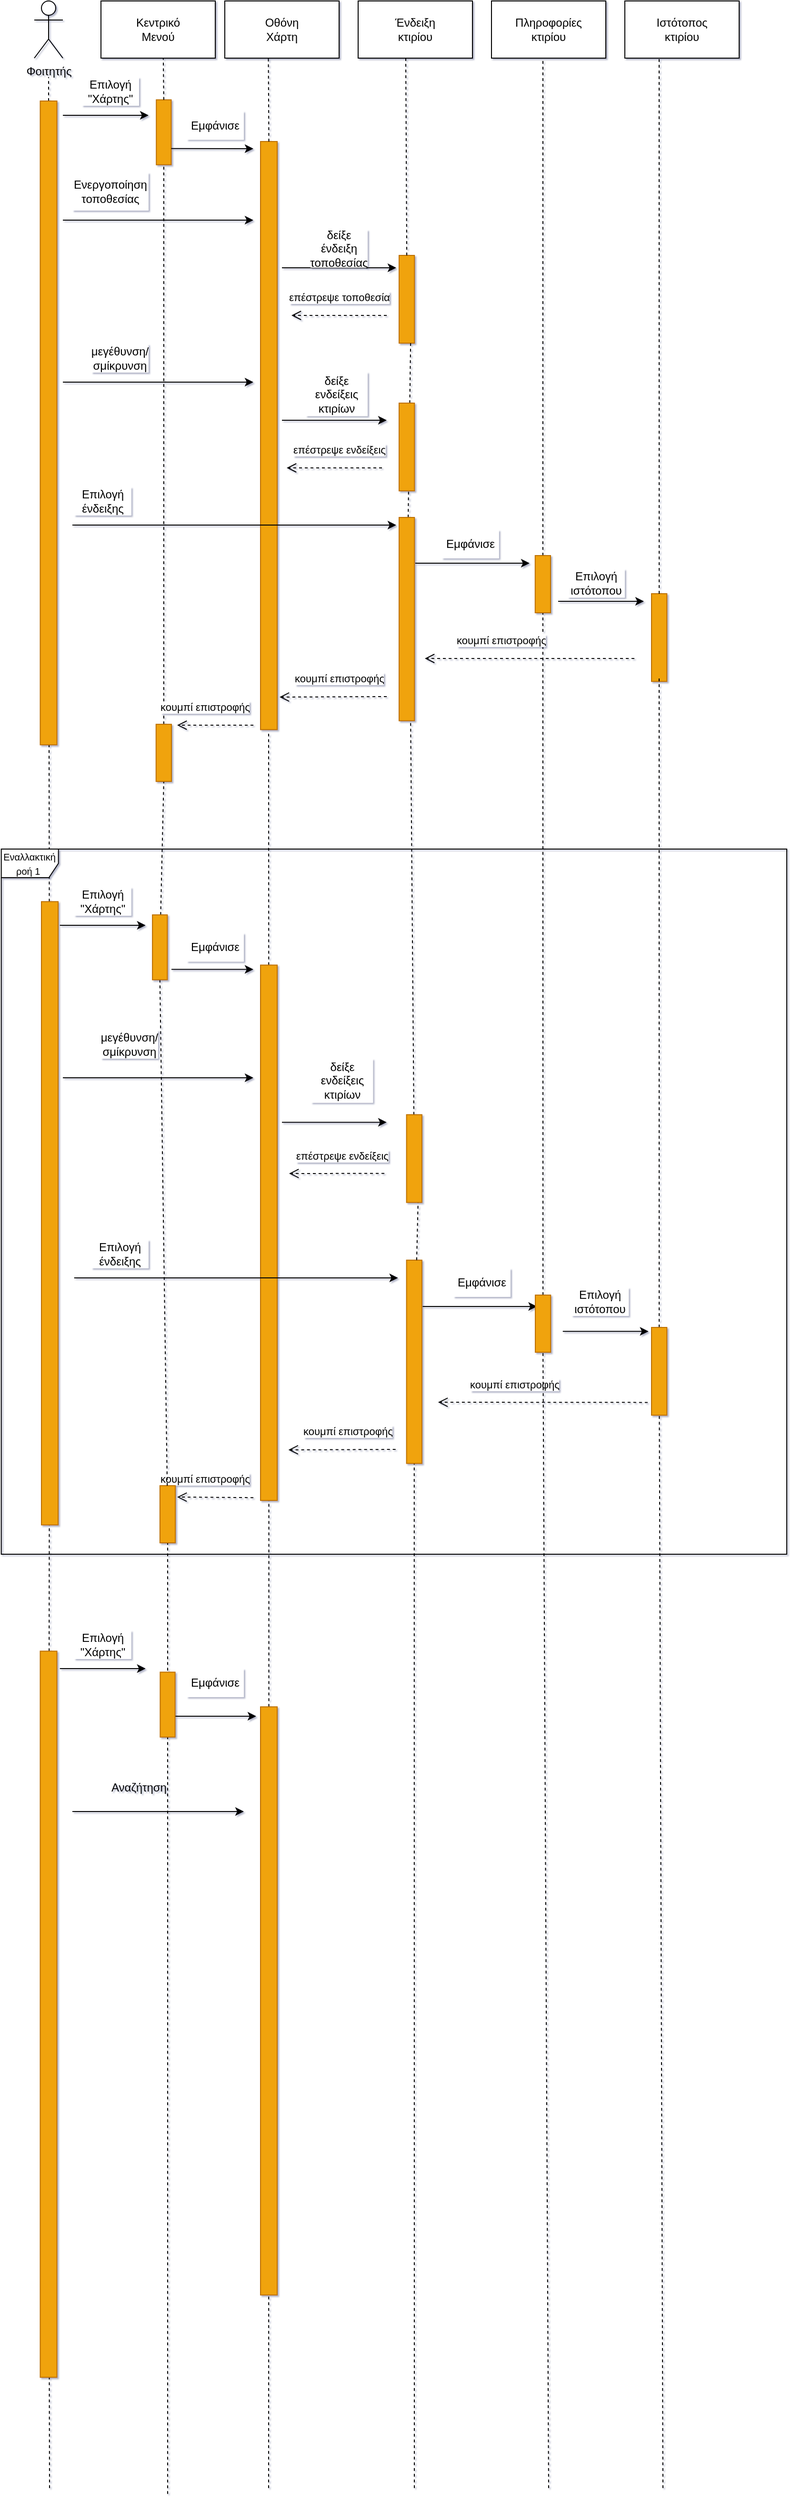 <mxfile version="21.2.9" type="github">
  <diagram name="Σελίδα-1" id="3w3KB39ikiWXsNB1Q7ST">
    <mxGraphModel dx="860" dy="708" grid="1" gridSize="10" guides="1" tooltips="1" connect="1" arrows="1" fold="1" page="1" pageScale="1" pageWidth="2339" pageHeight="3300" math="0" shadow="1">
      <root>
        <mxCell id="0" />
        <mxCell id="1" parent="0" />
        <mxCell id="REK4LTANbWhDEIIJufRj-1" value="Φοιτητής" style="shape=umlActor;verticalLabelPosition=bottom;verticalAlign=top;html=1;outlineConnect=0;" parent="1" vertex="1">
          <mxGeometry x="40" y="30" width="30" height="60" as="geometry" />
        </mxCell>
        <mxCell id="REK4LTANbWhDEIIJufRj-2" value="" style="endArrow=none;dashed=1;html=1;rounded=0;" parent="1" source="REK4LTANbWhDEIIJufRj-5" edge="1">
          <mxGeometry width="50" height="50" relative="1" as="geometry">
            <mxPoint x="60" y="730" as="sourcePoint" />
            <mxPoint x="55" y="110" as="targetPoint" />
          </mxGeometry>
        </mxCell>
        <mxCell id="REK4LTANbWhDEIIJufRj-3" value="" style="rounded=0;whiteSpace=wrap;html=1;fillColor=default;" parent="1" vertex="1">
          <mxGeometry x="110" y="30" width="120" height="60" as="geometry" />
        </mxCell>
        <mxCell id="REK4LTANbWhDEIIJufRj-4" value="Κεντρικό Μενού" style="text;html=1;strokeColor=none;fillColor=none;align=center;verticalAlign=middle;whiteSpace=wrap;rounded=0;" parent="1" vertex="1">
          <mxGeometry x="140" y="45" width="60" height="30" as="geometry" />
        </mxCell>
        <mxCell id="REK4LTANbWhDEIIJufRj-6" value="" style="endArrow=none;dashed=1;html=1;rounded=0;" parent="1" source="REK4LTANbWhDEIIJufRj-100" target="REK4LTANbWhDEIIJufRj-5" edge="1">
          <mxGeometry width="50" height="50" relative="1" as="geometry">
            <mxPoint x="60" y="1653.077" as="sourcePoint" />
            <mxPoint x="55" y="110" as="targetPoint" />
          </mxGeometry>
        </mxCell>
        <mxCell id="REK4LTANbWhDEIIJufRj-5" value="" style="rounded=0;whiteSpace=wrap;html=1;rotation=-90;fillColor=#f0a30a;strokeColor=#BD7000;fontColor=#000000;" parent="1" vertex="1">
          <mxGeometry x="-282.81" y="464.06" width="675.63" height="17.5" as="geometry" />
        </mxCell>
        <mxCell id="REK4LTANbWhDEIIJufRj-7" value="" style="rounded=0;whiteSpace=wrap;html=1;rotation=-90;fillColor=#f0a30a;strokeColor=#BD7000;fontColor=#000000;" parent="1" vertex="1">
          <mxGeometry x="141.87" y="160" width="68.13" height="15.62" as="geometry" />
        </mxCell>
        <mxCell id="REK4LTANbWhDEIIJufRj-8" value="" style="rounded=0;whiteSpace=wrap;html=1;rotation=-90;fillColor=#f0a30a;strokeColor=#BD7000;fontColor=#000000;" parent="1" vertex="1">
          <mxGeometry x="-22.34" y="477.34" width="617.2" height="17.5" as="geometry" />
        </mxCell>
        <mxCell id="REK4LTANbWhDEIIJufRj-9" value="" style="endArrow=none;dashed=1;html=1;rounded=0;exitX=1;exitY=0.5;exitDx=0;exitDy=0;" parent="1" source="REK4LTANbWhDEIIJufRj-7" edge="1">
          <mxGeometry width="50" height="50" relative="1" as="geometry">
            <mxPoint x="175.43" y="130" as="sourcePoint" />
            <mxPoint x="175.43" y="90" as="targetPoint" />
          </mxGeometry>
        </mxCell>
        <mxCell id="REK4LTANbWhDEIIJufRj-11" value="" style="endArrow=none;dashed=1;html=1;rounded=0;entryX=0;entryY=0.5;entryDx=0;entryDy=0;" parent="1" source="REK4LTANbWhDEIIJufRj-71" target="REK4LTANbWhDEIIJufRj-7" edge="1">
          <mxGeometry width="50" height="50" relative="1" as="geometry">
            <mxPoint x="176" y="840" as="sourcePoint" />
            <mxPoint x="180" y="210" as="targetPoint" />
          </mxGeometry>
        </mxCell>
        <mxCell id="REK4LTANbWhDEIIJufRj-12" value="" style="endArrow=classic;html=1;rounded=0;" parent="1" edge="1">
          <mxGeometry width="50" height="50" relative="1" as="geometry">
            <mxPoint x="70" y="150" as="sourcePoint" />
            <mxPoint x="160" y="150" as="targetPoint" />
          </mxGeometry>
        </mxCell>
        <mxCell id="REK4LTANbWhDEIIJufRj-15" value="Επιλογή &quot;Χάρτης&quot;" style="text;html=1;strokeColor=none;fillColor=default;align=center;verticalAlign=middle;whiteSpace=wrap;rounded=0;" parent="1" vertex="1">
          <mxGeometry x="90" y="110" width="60" height="30" as="geometry" />
        </mxCell>
        <mxCell id="REK4LTANbWhDEIIJufRj-17" value="" style="endArrow=classic;html=1;rounded=0;exitX=0.25;exitY=1;exitDx=0;exitDy=0;" parent="1" source="REK4LTANbWhDEIIJufRj-7" edge="1">
          <mxGeometry width="50" height="50" relative="1" as="geometry">
            <mxPoint x="180" y="160" as="sourcePoint" />
            <mxPoint x="270" y="185" as="targetPoint" />
          </mxGeometry>
        </mxCell>
        <mxCell id="REK4LTANbWhDEIIJufRj-18" value="Εμφάνισε" style="text;html=1;strokeColor=none;fillColor=default;align=center;verticalAlign=middle;whiteSpace=wrap;rounded=0;" parent="1" vertex="1">
          <mxGeometry x="200" y="145.62" width="60" height="30" as="geometry" />
        </mxCell>
        <mxCell id="REK4LTANbWhDEIIJufRj-19" value="" style="rounded=0;whiteSpace=wrap;html=1;" parent="1" vertex="1">
          <mxGeometry x="240" y="30" width="120" height="60" as="geometry" />
        </mxCell>
        <mxCell id="REK4LTANbWhDEIIJufRj-21" value="" style="endArrow=none;dashed=1;html=1;rounded=0;exitX=1;exitY=0.5;exitDx=0;exitDy=0;" parent="1" source="REK4LTANbWhDEIIJufRj-8" edge="1">
          <mxGeometry width="50" height="50" relative="1" as="geometry">
            <mxPoint x="285.75" y="130" as="sourcePoint" />
            <mxPoint x="285.75" y="90" as="targetPoint" />
          </mxGeometry>
        </mxCell>
        <mxCell id="REK4LTANbWhDEIIJufRj-22" value="Οθόνη Χάρτη" style="text;html=1;strokeColor=none;fillColor=none;align=center;verticalAlign=middle;whiteSpace=wrap;rounded=0;" parent="1" vertex="1">
          <mxGeometry x="270" y="45" width="60" height="30" as="geometry" />
        </mxCell>
        <mxCell id="REK4LTANbWhDEIIJufRj-23" value="" style="endArrow=none;dashed=1;html=1;rounded=0;" parent="1" source="REK4LTANbWhDEIIJufRj-92" edge="1">
          <mxGeometry width="50" height="50" relative="1" as="geometry">
            <mxPoint x="286" y="1653.077" as="sourcePoint" />
            <mxPoint x="286" y="799" as="targetPoint" />
          </mxGeometry>
        </mxCell>
        <mxCell id="REK4LTANbWhDEIIJufRj-24" value="" style="endArrow=classic;html=1;rounded=0;" parent="1" edge="1">
          <mxGeometry width="50" height="50" relative="1" as="geometry">
            <mxPoint x="70" y="260" as="sourcePoint" />
            <mxPoint x="270" y="260" as="targetPoint" />
          </mxGeometry>
        </mxCell>
        <mxCell id="REK4LTANbWhDEIIJufRj-25" value="&lt;font style=&quot;font-size: 12px;&quot;&gt;Ενεργοποίηση τοποθεσίας&lt;/font&gt;" style="text;html=1;strokeColor=none;fillColor=default;align=center;verticalAlign=middle;whiteSpace=wrap;rounded=0;" parent="1" vertex="1">
          <mxGeometry x="80" y="210" width="80" height="40" as="geometry" />
        </mxCell>
        <mxCell id="REK4LTANbWhDEIIJufRj-26" value="" style="rounded=0;whiteSpace=wrap;html=1;" parent="1" vertex="1">
          <mxGeometry x="380" y="30" width="120" height="60" as="geometry" />
        </mxCell>
        <mxCell id="REK4LTANbWhDEIIJufRj-27" value="Ένδειξη κτιρίου" style="text;html=1;strokeColor=none;fillColor=none;align=center;verticalAlign=middle;whiteSpace=wrap;rounded=0;" parent="1" vertex="1">
          <mxGeometry x="410" y="45" width="60" height="30" as="geometry" />
        </mxCell>
        <mxCell id="REK4LTANbWhDEIIJufRj-31" value="" style="rounded=0;whiteSpace=wrap;html=1;rotation=-90;fillColor=#f0a30a;strokeColor=#BD7000;fontColor=#000000;" parent="1" vertex="1">
          <mxGeometry x="385" y="335" width="92.12" height="16.12" as="geometry" />
        </mxCell>
        <mxCell id="REK4LTANbWhDEIIJufRj-32" value="" style="endArrow=none;dashed=1;html=1;rounded=0;exitX=1;exitY=0.5;exitDx=0;exitDy=0;" parent="1" source="REK4LTANbWhDEIIJufRj-31" edge="1">
          <mxGeometry width="50" height="50" relative="1" as="geometry">
            <mxPoint x="380" y="140" as="sourcePoint" />
            <mxPoint x="430" y="90" as="targetPoint" />
          </mxGeometry>
        </mxCell>
        <mxCell id="REK4LTANbWhDEIIJufRj-33" value="" style="endArrow=none;dashed=1;html=1;rounded=0;entryX=0;entryY=0.75;entryDx=0;entryDy=0;" parent="1" source="REK4LTANbWhDEIIJufRj-48" target="REK4LTANbWhDEIIJufRj-31" edge="1">
          <mxGeometry width="50" height="50" relative="1" as="geometry">
            <mxPoint x="435" y="720" as="sourcePoint" />
            <mxPoint x="540" y="670" as="targetPoint" />
          </mxGeometry>
        </mxCell>
        <mxCell id="REK4LTANbWhDEIIJufRj-35" value="" style="endArrow=classic;html=1;rounded=0;" parent="1" edge="1">
          <mxGeometry width="50" height="50" relative="1" as="geometry">
            <mxPoint x="300" y="310" as="sourcePoint" />
            <mxPoint x="420" y="310" as="targetPoint" />
          </mxGeometry>
        </mxCell>
        <mxCell id="REK4LTANbWhDEIIJufRj-36" value="επέστρεψε τοποθεσία" style="html=1;verticalAlign=bottom;endArrow=open;dashed=1;endSize=8;edgeStyle=elbowEdgeStyle;elbow=vertical;curved=0;rounded=0;" parent="1" edge="1">
          <mxGeometry y="-10" relative="1" as="geometry">
            <mxPoint x="410" y="360" as="sourcePoint" />
            <mxPoint x="310" y="360" as="targetPoint" />
            <mxPoint as="offset" />
          </mxGeometry>
        </mxCell>
        <mxCell id="REK4LTANbWhDEIIJufRj-37" value="δείξε ένδειξη τοποθεσίας" style="text;html=1;strokeColor=none;fillColor=default;align=center;verticalAlign=middle;whiteSpace=wrap;rounded=0;" parent="1" vertex="1">
          <mxGeometry x="330" y="270" width="60" height="40" as="geometry" />
        </mxCell>
        <mxCell id="REK4LTANbWhDEIIJufRj-38" value="" style="endArrow=classic;html=1;rounded=0;" parent="1" edge="1">
          <mxGeometry width="50" height="50" relative="1" as="geometry">
            <mxPoint x="70" y="430" as="sourcePoint" />
            <mxPoint x="270" y="430" as="targetPoint" />
          </mxGeometry>
        </mxCell>
        <mxCell id="REK4LTANbWhDEIIJufRj-39" value="μεγέθυνση/σμίκρυνση" style="text;html=1;strokeColor=none;fillColor=default;align=center;verticalAlign=middle;whiteSpace=wrap;rounded=0;" parent="1" vertex="1">
          <mxGeometry x="100" y="390" width="60" height="30" as="geometry" />
        </mxCell>
        <mxCell id="REK4LTANbWhDEIIJufRj-40" value="" style="endArrow=classic;html=1;rounded=0;" parent="1" edge="1">
          <mxGeometry width="50" height="50" relative="1" as="geometry">
            <mxPoint x="300" y="470" as="sourcePoint" />
            <mxPoint x="410" y="470" as="targetPoint" />
          </mxGeometry>
        </mxCell>
        <mxCell id="REK4LTANbWhDEIIJufRj-41" value="" style="rounded=0;whiteSpace=wrap;html=1;rotation=-90;fillColor=#f0a30a;strokeColor=#BD7000;fontColor=#000000;" parent="1" vertex="1">
          <mxGeometry x="385" y="490" width="92.12" height="16.12" as="geometry" />
        </mxCell>
        <mxCell id="REK4LTANbWhDEIIJufRj-42" value="δείξε ενδείξεις κτιρίων" style="text;html=1;strokeColor=none;fillColor=default;align=center;verticalAlign=middle;whiteSpace=wrap;rounded=0;" parent="1" vertex="1">
          <mxGeometry x="325" y="419.38" width="65" height="46.25" as="geometry" />
        </mxCell>
        <mxCell id="REK4LTANbWhDEIIJufRj-43" value="επέστρεψε ενδείξεις" style="html=1;verticalAlign=bottom;endArrow=open;dashed=1;endSize=8;edgeStyle=elbowEdgeStyle;elbow=vertical;curved=0;rounded=0;" parent="1" edge="1">
          <mxGeometry x="-0.1" y="-10" relative="1" as="geometry">
            <mxPoint x="405" y="520" as="sourcePoint" />
            <mxPoint x="305" y="520" as="targetPoint" />
            <mxPoint as="offset" />
          </mxGeometry>
        </mxCell>
        <mxCell id="REK4LTANbWhDEIIJufRj-44" value="" style="rounded=0;whiteSpace=wrap;html=1;" parent="1" vertex="1">
          <mxGeometry x="520" y="30" width="120" height="60" as="geometry" />
        </mxCell>
        <mxCell id="REK4LTANbWhDEIIJufRj-45" value="Πληροφορίες κτιρίου" style="text;html=1;strokeColor=none;fillColor=none;align=center;verticalAlign=middle;whiteSpace=wrap;rounded=0;" parent="1" vertex="1">
          <mxGeometry x="540" y="45" width="80" height="30" as="geometry" />
        </mxCell>
        <mxCell id="REK4LTANbWhDEIIJufRj-46" value="" style="endArrow=classic;html=1;rounded=0;" parent="1" edge="1">
          <mxGeometry width="50" height="50" relative="1" as="geometry">
            <mxPoint x="80" y="580" as="sourcePoint" />
            <mxPoint x="420" y="580" as="targetPoint" />
          </mxGeometry>
        </mxCell>
        <mxCell id="REK4LTANbWhDEIIJufRj-47" value="Επιλογή ένδειξης" style="text;html=1;strokeColor=none;fillColor=default;align=center;verticalAlign=middle;whiteSpace=wrap;rounded=0;" parent="1" vertex="1">
          <mxGeometry x="81.87" y="540" width="60" height="30" as="geometry" />
        </mxCell>
        <mxCell id="REK4LTANbWhDEIIJufRj-51" value="" style="endArrow=none;dashed=1;html=1;rounded=0;entryX=0;entryY=0.75;entryDx=0;entryDy=0;" parent="1" source="REK4LTANbWhDEIIJufRj-78" target="REK4LTANbWhDEIIJufRj-48" edge="1">
          <mxGeometry width="50" height="50" relative="1" as="geometry">
            <mxPoint x="435" y="1660" as="sourcePoint" />
            <mxPoint x="435" y="389" as="targetPoint" />
          </mxGeometry>
        </mxCell>
        <mxCell id="REK4LTANbWhDEIIJufRj-48" value="" style="rounded=0;whiteSpace=wrap;html=1;rotation=-90;fillColor=#f0a30a;strokeColor=#BD7000;fontColor=#000000;" parent="1" vertex="1">
          <mxGeometry x="324.38" y="670.62" width="213.37" height="16.12" as="geometry" />
        </mxCell>
        <mxCell id="REK4LTANbWhDEIIJufRj-52" value="" style="endArrow=none;dashed=1;html=1;rounded=0;entryX=0.45;entryY=1;entryDx=0;entryDy=0;entryPerimeter=0;" parent="1" source="REK4LTANbWhDEIIJufRj-53" target="REK4LTANbWhDEIIJufRj-44" edge="1">
          <mxGeometry width="50" height="50" relative="1" as="geometry">
            <mxPoint x="580" y="840" as="sourcePoint" />
            <mxPoint x="580" y="360" as="targetPoint" />
          </mxGeometry>
        </mxCell>
        <mxCell id="REK4LTANbWhDEIIJufRj-58" value="" style="endArrow=none;dashed=1;html=1;rounded=0;entryX=0;entryY=0.5;entryDx=0;entryDy=0;" parent="1" source="REK4LTANbWhDEIIJufRj-82" target="REK4LTANbWhDEIIJufRj-53" edge="1">
          <mxGeometry width="50" height="50" relative="1" as="geometry">
            <mxPoint x="574" y="1660" as="sourcePoint" />
            <mxPoint x="640" y="620" as="targetPoint" />
          </mxGeometry>
        </mxCell>
        <mxCell id="REK4LTANbWhDEIIJufRj-53" value="" style="rounded=0;whiteSpace=wrap;html=1;rotation=-90;fillColor=#f0a30a;strokeColor=#BD7000;fontColor=#000000;" parent="1" vertex="1">
          <mxGeometry x="543.94" y="633.94" width="60" height="16.12" as="geometry" />
        </mxCell>
        <mxCell id="REK4LTANbWhDEIIJufRj-59" value="" style="endArrow=classic;html=1;rounded=0;" parent="1" edge="1">
          <mxGeometry width="50" height="50" relative="1" as="geometry">
            <mxPoint x="440" y="620" as="sourcePoint" />
            <mxPoint x="560" y="620" as="targetPoint" />
          </mxGeometry>
        </mxCell>
        <mxCell id="REK4LTANbWhDEIIJufRj-60" value="Εμφάνισε" style="text;html=1;strokeColor=none;fillColor=default;align=center;verticalAlign=middle;whiteSpace=wrap;rounded=0;" parent="1" vertex="1">
          <mxGeometry x="467.88" y="585" width="60" height="30" as="geometry" />
        </mxCell>
        <mxCell id="REK4LTANbWhDEIIJufRj-61" value="" style="rounded=0;whiteSpace=wrap;html=1;" parent="1" vertex="1">
          <mxGeometry x="660" y="30" width="120" height="60" as="geometry" />
        </mxCell>
        <mxCell id="REK4LTANbWhDEIIJufRj-62" value="Ιστότοπος κτιρίου" style="text;html=1;strokeColor=none;fillColor=none;align=center;verticalAlign=middle;whiteSpace=wrap;rounded=0;" parent="1" vertex="1">
          <mxGeometry x="690" y="45" width="60" height="30" as="geometry" />
        </mxCell>
        <mxCell id="REK4LTANbWhDEIIJufRj-63" value="" style="rounded=0;whiteSpace=wrap;html=1;rotation=-90;fillColor=#f0a30a;strokeColor=#BD7000;fontColor=#000000;" parent="1" vertex="1">
          <mxGeometry x="650" y="690.0" width="92.12" height="16.12" as="geometry" />
        </mxCell>
        <mxCell id="REK4LTANbWhDEIIJufRj-64" value="" style="endArrow=classic;html=1;rounded=0;" parent="1" edge="1">
          <mxGeometry width="50" height="50" relative="1" as="geometry">
            <mxPoint x="590" y="660" as="sourcePoint" />
            <mxPoint x="680" y="660" as="targetPoint" />
          </mxGeometry>
        </mxCell>
        <mxCell id="REK4LTANbWhDEIIJufRj-65" value="Επιλογή ιστότοπου" style="text;html=1;strokeColor=none;fillColor=default;align=center;verticalAlign=middle;whiteSpace=wrap;rounded=0;" parent="1" vertex="1">
          <mxGeometry x="600" y="626.12" width="60" height="30" as="geometry" />
        </mxCell>
        <mxCell id="REK4LTANbWhDEIIJufRj-66" value="" style="endArrow=none;dashed=1;html=1;rounded=0;exitX=1;exitY=0.5;exitDx=0;exitDy=0;" parent="1" source="REK4LTANbWhDEIIJufRj-63" edge="1">
          <mxGeometry width="50" height="50" relative="1" as="geometry">
            <mxPoint x="695" y="650" as="sourcePoint" />
            <mxPoint x="696" y="90" as="targetPoint" />
          </mxGeometry>
        </mxCell>
        <mxCell id="REK4LTANbWhDEIIJufRj-67" value="" style="endArrow=none;dashed=1;html=1;rounded=0;" parent="1" source="REK4LTANbWhDEIIJufRj-85" edge="1">
          <mxGeometry width="50" height="50" relative="1" as="geometry">
            <mxPoint x="696" y="1650" as="sourcePoint" />
            <mxPoint x="696" y="740" as="targetPoint" />
          </mxGeometry>
        </mxCell>
        <mxCell id="REK4LTANbWhDEIIJufRj-68" value="κουμπί επιστροφής" style="html=1;verticalAlign=bottom;endArrow=open;dashed=1;endSize=8;edgeStyle=elbowEdgeStyle;elbow=vertical;curved=0;rounded=0;" parent="1" edge="1">
          <mxGeometry x="0.272" y="-10" relative="1" as="geometry">
            <mxPoint x="670" y="720" as="sourcePoint" />
            <mxPoint x="450" y="720" as="targetPoint" />
            <mxPoint as="offset" />
          </mxGeometry>
        </mxCell>
        <mxCell id="REK4LTANbWhDEIIJufRj-69" value="κουμπί επιστροφής" style="html=1;verticalAlign=bottom;endArrow=open;dashed=1;endSize=8;edgeStyle=elbowEdgeStyle;elbow=vertical;curved=0;rounded=0;" parent="1" edge="1">
          <mxGeometry x="-0.104" y="-11" relative="1" as="geometry">
            <mxPoint x="410" y="760" as="sourcePoint" />
            <mxPoint x="297.5" y="760.66" as="targetPoint" />
            <mxPoint as="offset" />
          </mxGeometry>
        </mxCell>
        <mxCell id="REK4LTANbWhDEIIJufRj-70" value="κουμπί επιστροφής" style="html=1;verticalAlign=bottom;endArrow=open;dashed=1;endSize=8;edgeStyle=elbowEdgeStyle;elbow=vertical;curved=0;rounded=0;" parent="1" edge="1">
          <mxGeometry x="0.272" y="-10" relative="1" as="geometry">
            <mxPoint x="270" y="790" as="sourcePoint" />
            <mxPoint x="190" y="790.33" as="targetPoint" />
            <mxPoint as="offset" />
          </mxGeometry>
        </mxCell>
        <mxCell id="REK4LTANbWhDEIIJufRj-72" value="" style="endArrow=none;dashed=1;html=1;rounded=0;entryX=0;entryY=0.5;entryDx=0;entryDy=0;" parent="1" source="REK4LTANbWhDEIIJufRj-105" target="REK4LTANbWhDEIIJufRj-71" edge="1">
          <mxGeometry width="50" height="50" relative="1" as="geometry">
            <mxPoint x="180" y="1660" as="sourcePoint" />
            <mxPoint x="176" y="202" as="targetPoint" />
          </mxGeometry>
        </mxCell>
        <mxCell id="REK4LTANbWhDEIIJufRj-71" value="" style="rounded=0;whiteSpace=wrap;html=1;rotation=-90;fillColor=#f0a30a;strokeColor=#BD7000;fontColor=#000000;" parent="1" vertex="1">
          <mxGeometry x="145.93" y="811" width="60" height="16.12" as="geometry" />
        </mxCell>
        <mxCell id="REK4LTANbWhDEIIJufRj-77" value="" style="endArrow=classic;html=1;rounded=0;" parent="1" edge="1">
          <mxGeometry width="50" height="50" relative="1" as="geometry">
            <mxPoint x="300" y="1206.74" as="sourcePoint" />
            <mxPoint x="410" y="1206.74" as="targetPoint" />
          </mxGeometry>
        </mxCell>
        <mxCell id="REK4LTANbWhDEIIJufRj-79" value="δείξε ενδείξεις κτιρίων" style="text;html=1;strokeColor=none;fillColor=default;align=center;verticalAlign=middle;whiteSpace=wrap;rounded=0;" parent="1" vertex="1">
          <mxGeometry x="330.57" y="1140" width="65" height="46.25" as="geometry" />
        </mxCell>
        <mxCell id="REK4LTANbWhDEIIJufRj-80" value="επέστρεψε ενδείξεις" style="html=1;verticalAlign=bottom;endArrow=open;dashed=1;endSize=8;edgeStyle=elbowEdgeStyle;elbow=vertical;curved=0;rounded=0;" parent="1" edge="1">
          <mxGeometry x="-0.1" y="-10" relative="1" as="geometry">
            <mxPoint x="407.5" y="1260.36" as="sourcePoint" />
            <mxPoint x="307.5" y="1260.36" as="targetPoint" />
            <mxPoint as="offset" />
          </mxGeometry>
        </mxCell>
        <mxCell id="REK4LTANbWhDEIIJufRj-83" value="" style="endArrow=classic;html=1;rounded=0;" parent="1" edge="1">
          <mxGeometry width="50" height="50" relative="1" as="geometry">
            <mxPoint x="447.75" y="1400" as="sourcePoint" />
            <mxPoint x="567.75" y="1400" as="targetPoint" />
          </mxGeometry>
        </mxCell>
        <mxCell id="REK4LTANbWhDEIIJufRj-84" value="Εμφάνισε" style="text;html=1;strokeColor=none;fillColor=default;align=center;verticalAlign=middle;whiteSpace=wrap;rounded=0;" parent="1" vertex="1">
          <mxGeometry x="480" y="1360" width="60" height="30" as="geometry" />
        </mxCell>
        <mxCell id="REK4LTANbWhDEIIJufRj-86" value="" style="endArrow=classic;html=1;rounded=0;" parent="1" edge="1">
          <mxGeometry width="50" height="50" relative="1" as="geometry">
            <mxPoint x="594.86" y="1426.12" as="sourcePoint" />
            <mxPoint x="684.86" y="1426.12" as="targetPoint" />
          </mxGeometry>
        </mxCell>
        <mxCell id="REK4LTANbWhDEIIJufRj-87" value="Επιλογή ιστότοπου" style="text;html=1;strokeColor=none;fillColor=default;align=center;verticalAlign=middle;whiteSpace=wrap;rounded=0;" parent="1" vertex="1">
          <mxGeometry x="604.07" y="1380" width="60" height="30" as="geometry" />
        </mxCell>
        <mxCell id="REK4LTANbWhDEIIJufRj-88" value="κουμπί επιστροφής" style="html=1;verticalAlign=bottom;endArrow=open;dashed=1;endSize=8;edgeStyle=elbowEdgeStyle;elbow=vertical;curved=0;rounded=0;" parent="1" edge="1">
          <mxGeometry x="0.272" y="-10" relative="1" as="geometry">
            <mxPoint x="683.94" y="1500.7" as="sourcePoint" />
            <mxPoint x="463.94" y="1500.7" as="targetPoint" />
            <mxPoint as="offset" />
          </mxGeometry>
        </mxCell>
        <mxCell id="REK4LTANbWhDEIIJufRj-89" value="κουμπί επιστροφής" style="html=1;verticalAlign=bottom;endArrow=open;dashed=1;endSize=8;edgeStyle=elbowEdgeStyle;elbow=vertical;curved=0;rounded=0;" parent="1" edge="1">
          <mxGeometry x="-0.104" y="-11" relative="1" as="geometry">
            <mxPoint x="419.32" y="1550.0" as="sourcePoint" />
            <mxPoint x="306.82" y="1550.66" as="targetPoint" />
            <mxPoint as="offset" />
          </mxGeometry>
        </mxCell>
        <mxCell id="REK4LTANbWhDEIIJufRj-90" value="κουμπί επιστροφής" style="html=1;verticalAlign=bottom;endArrow=open;dashed=1;endSize=8;edgeStyle=elbowEdgeStyle;elbow=vertical;curved=0;rounded=0;" parent="1" edge="1">
          <mxGeometry x="0.272" y="-10" relative="1" as="geometry">
            <mxPoint x="270" y="1600.62" as="sourcePoint" />
            <mxPoint x="190" y="1600.95" as="targetPoint" />
            <Array as="points">
              <mxPoint x="225.93" y="1600" />
            </Array>
            <mxPoint as="offset" />
          </mxGeometry>
        </mxCell>
        <mxCell id="REK4LTANbWhDEIIJufRj-93" value="" style="endArrow=none;dashed=1;html=1;rounded=0;" parent="1" source="REK4LTANbWhDEIIJufRj-137" target="REK4LTANbWhDEIIJufRj-92" edge="1">
          <mxGeometry width="50" height="50" relative="1" as="geometry">
            <mxPoint x="286" y="2640" as="sourcePoint" />
            <mxPoint x="286" y="799" as="targetPoint" />
          </mxGeometry>
        </mxCell>
        <mxCell id="REK4LTANbWhDEIIJufRj-92" value="" style="rounded=0;whiteSpace=wrap;html=1;rotation=-90;fillColor=#f0a30a;strokeColor=#BD7000;fontColor=#000000;" parent="1" vertex="1">
          <mxGeometry x="5.34" y="1313.92" width="561.85" height="17.5" as="geometry" />
        </mxCell>
        <mxCell id="REK4LTANbWhDEIIJufRj-94" value="μεγέθυνση/σμίκρυνση" style="text;html=1;strokeColor=none;fillColor=default;align=center;verticalAlign=middle;whiteSpace=wrap;rounded=0;" parent="1" vertex="1">
          <mxGeometry x="110" y="1110" width="60" height="30" as="geometry" />
        </mxCell>
        <mxCell id="REK4LTANbWhDEIIJufRj-95" value="" style="endArrow=classic;html=1;rounded=0;" parent="1" edge="1">
          <mxGeometry width="50" height="50" relative="1" as="geometry">
            <mxPoint x="70" y="1160" as="sourcePoint" />
            <mxPoint x="270" y="1160" as="targetPoint" />
            <Array as="points">
              <mxPoint x="170" y="1160" />
            </Array>
          </mxGeometry>
        </mxCell>
        <mxCell id="REK4LTANbWhDEIIJufRj-97" value="" style="endArrow=none;dashed=1;html=1;rounded=0;entryX=0;entryY=0.5;entryDx=0;entryDy=0;" parent="1" target="REK4LTANbWhDEIIJufRj-91" edge="1">
          <mxGeometry width="50" height="50" relative="1" as="geometry">
            <mxPoint x="180" y="2646.154" as="sourcePoint" />
            <mxPoint x="176" y="849" as="targetPoint" />
          </mxGeometry>
        </mxCell>
        <mxCell id="REK4LTANbWhDEIIJufRj-91" value="" style="rounded=0;whiteSpace=wrap;html=1;rotation=-90;fillColor=#f0a30a;strokeColor=#BD7000;fontColor=#000000;" parent="1" vertex="1">
          <mxGeometry x="150.0" y="1610" width="60" height="16.12" as="geometry" />
        </mxCell>
        <mxCell id="REK4LTANbWhDEIIJufRj-101" value="" style="endArrow=none;dashed=1;html=1;rounded=0;" parent="1" source="REK4LTANbWhDEIIJufRj-128" target="REK4LTANbWhDEIIJufRj-100" edge="1">
          <mxGeometry width="50" height="50" relative="1" as="geometry">
            <mxPoint x="56" y="2640" as="sourcePoint" />
            <mxPoint x="56" y="811" as="targetPoint" />
          </mxGeometry>
        </mxCell>
        <mxCell id="REK4LTANbWhDEIIJufRj-100" value="" style="rounded=0;whiteSpace=wrap;html=1;rotation=-90;fillColor=#f0a30a;strokeColor=#BD7000;fontColor=#000000;" parent="1" vertex="1">
          <mxGeometry x="-270.78" y="1293.45" width="654.07" height="17.5" as="geometry" />
        </mxCell>
        <mxCell id="REK4LTANbWhDEIIJufRj-102" value="Επιλογή &quot;Χάρτης&quot;" style="text;html=1;strokeColor=none;fillColor=default;align=center;verticalAlign=middle;whiteSpace=wrap;rounded=0;" parent="1" vertex="1">
          <mxGeometry x="81.87" y="960" width="60" height="30" as="geometry" />
        </mxCell>
        <mxCell id="REK4LTANbWhDEIIJufRj-103" value="" style="endArrow=classic;html=1;rounded=0;" parent="1" edge="1">
          <mxGeometry width="50" height="50" relative="1" as="geometry">
            <mxPoint x="66.87" y="1000" as="sourcePoint" />
            <mxPoint x="156.87" y="1000" as="targetPoint" />
          </mxGeometry>
        </mxCell>
        <mxCell id="REK4LTANbWhDEIIJufRj-104" value="Εμφάνισε" style="text;html=1;strokeColor=none;fillColor=default;align=center;verticalAlign=middle;whiteSpace=wrap;rounded=0;" parent="1" vertex="1">
          <mxGeometry x="200" y="1008.12" width="60" height="30" as="geometry" />
        </mxCell>
        <mxCell id="REK4LTANbWhDEIIJufRj-108" value="" style="endArrow=none;dashed=1;html=1;rounded=0;entryX=0;entryY=0.5;entryDx=0;entryDy=0;" parent="1" source="REK4LTANbWhDEIIJufRj-91" target="REK4LTANbWhDEIIJufRj-105" edge="1">
          <mxGeometry width="50" height="50" relative="1" as="geometry">
            <mxPoint x="180" y="1528" as="sourcePoint" />
            <mxPoint x="176" y="849" as="targetPoint" />
          </mxGeometry>
        </mxCell>
        <mxCell id="REK4LTANbWhDEIIJufRj-105" value="" style="rounded=0;whiteSpace=wrap;html=1;rotation=-90;fillColor=#f0a30a;strokeColor=#BD7000;fontColor=#000000;" parent="1" vertex="1">
          <mxGeometry x="137.805" y="1015.315" width="68.13" height="15.62" as="geometry" />
        </mxCell>
        <mxCell id="REK4LTANbWhDEIIJufRj-109" value="" style="endArrow=classic;html=1;rounded=0;exitX=0.25;exitY=1;exitDx=0;exitDy=0;" parent="1" edge="1">
          <mxGeometry width="50" height="50" relative="1" as="geometry">
            <mxPoint x="184" y="1046.25" as="sourcePoint" />
            <mxPoint x="270" y="1046.25" as="targetPoint" />
          </mxGeometry>
        </mxCell>
        <mxCell id="REK4LTANbWhDEIIJufRj-111" value="" style="endArrow=none;dashed=1;html=1;rounded=0;entryX=0;entryY=0.5;entryDx=0;entryDy=0;" parent="1" target="REK4LTANbWhDEIIJufRj-81" edge="1">
          <mxGeometry width="50" height="50" relative="1" as="geometry">
            <mxPoint x="439" y="2640" as="sourcePoint" />
            <mxPoint x="435" y="1600" as="targetPoint" />
          </mxGeometry>
        </mxCell>
        <mxCell id="REK4LTANbWhDEIIJufRj-81" value="" style="rounded=0;whiteSpace=wrap;html=1;rotation=-90;fillColor=#f0a30a;strokeColor=#BD7000;fontColor=#000000;" parent="1" vertex="1">
          <mxGeometry x="332.19" y="1450" width="213.37" height="16.12" as="geometry" />
        </mxCell>
        <mxCell id="REK4LTANbWhDEIIJufRj-116" value="" style="endArrow=none;dashed=1;html=1;rounded=0;entryX=0;entryY=0.75;entryDx=0;entryDy=0;" parent="1" source="REK4LTANbWhDEIIJufRj-81" target="REK4LTANbWhDEIIJufRj-78" edge="1">
          <mxGeometry width="50" height="50" relative="1" as="geometry">
            <mxPoint x="437" y="1391" as="sourcePoint" />
            <mxPoint x="435" y="785" as="targetPoint" />
          </mxGeometry>
        </mxCell>
        <mxCell id="REK4LTANbWhDEIIJufRj-78" value="" style="rounded=0;whiteSpace=wrap;html=1;rotation=-90;fillColor=#f0a30a;strokeColor=#BD7000;fontColor=#000000;" parent="1" vertex="1">
          <mxGeometry x="392.82" y="1236.74" width="92.12" height="16.12" as="geometry" />
        </mxCell>
        <mxCell id="REK4LTANbWhDEIIJufRj-118" value="Επιλογή ένδειξης" style="text;html=1;strokeColor=none;fillColor=default;align=center;verticalAlign=middle;whiteSpace=wrap;rounded=0;" parent="1" vertex="1">
          <mxGeometry x="100" y="1330" width="60" height="30" as="geometry" />
        </mxCell>
        <mxCell id="REK4LTANbWhDEIIJufRj-119" value="" style="endArrow=classic;html=1;rounded=0;" parent="1" edge="1">
          <mxGeometry width="50" height="50" relative="1" as="geometry">
            <mxPoint x="81.87" y="1370" as="sourcePoint" />
            <mxPoint x="421.87" y="1370" as="targetPoint" />
          </mxGeometry>
        </mxCell>
        <mxCell id="REK4LTANbWhDEIIJufRj-123" value="" style="endArrow=none;dashed=1;html=1;rounded=0;entryX=0;entryY=0.5;entryDx=0;entryDy=0;" parent="1" target="REK4LTANbWhDEIIJufRj-82" edge="1">
          <mxGeometry width="50" height="50" relative="1" as="geometry">
            <mxPoint x="580" y="2640" as="sourcePoint" />
            <mxPoint x="574" y="672" as="targetPoint" />
          </mxGeometry>
        </mxCell>
        <mxCell id="REK4LTANbWhDEIIJufRj-82" value="" style="rounded=0;whiteSpace=wrap;html=1;rotation=-90;fillColor=#f0a30a;strokeColor=#BD7000;fontColor=#000000;" parent="1" vertex="1">
          <mxGeometry x="544.07" y="1410" width="60" height="16.12" as="geometry" />
        </mxCell>
        <mxCell id="REK4LTANbWhDEIIJufRj-126" value="" style="endArrow=none;dashed=1;html=1;rounded=0;" parent="1" target="REK4LTANbWhDEIIJufRj-85" edge="1">
          <mxGeometry width="50" height="50" relative="1" as="geometry">
            <mxPoint x="700" y="2640" as="sourcePoint" />
            <mxPoint x="696" y="740" as="targetPoint" />
          </mxGeometry>
        </mxCell>
        <mxCell id="REK4LTANbWhDEIIJufRj-85" value="" style="rounded=0;whiteSpace=wrap;html=1;rotation=-90;fillColor=#f0a30a;strokeColor=#BD7000;fontColor=#000000;" parent="1" vertex="1">
          <mxGeometry x="650.0" y="1460" width="92.12" height="16.12" as="geometry" />
        </mxCell>
        <mxCell id="REK4LTANbWhDEIIJufRj-127" value="&lt;font style=&quot;font-size: 10px;&quot;&gt;Εναλλακτική ροή 1&amp;nbsp;&lt;/font&gt;" style="shape=umlFrame;whiteSpace=wrap;html=1;pointerEvents=0;" parent="1" vertex="1">
          <mxGeometry x="5.34" y="920" width="824.66" height="740" as="geometry" />
        </mxCell>
        <mxCell id="REK4LTANbWhDEIIJufRj-129" value="" style="endArrow=none;dashed=1;html=1;rounded=0;" parent="1" target="REK4LTANbWhDEIIJufRj-128" edge="1">
          <mxGeometry width="50" height="50" relative="1" as="geometry">
            <mxPoint x="56" y="2640" as="sourcePoint" />
            <mxPoint x="56" y="1629" as="targetPoint" />
          </mxGeometry>
        </mxCell>
        <mxCell id="REK4LTANbWhDEIIJufRj-128" value="" style="rounded=0;whiteSpace=wrap;html=1;rotation=-90;fillColor=#f0a30a;strokeColor=#BD7000;fontColor=#000000;" parent="1" vertex="1">
          <mxGeometry x="-326.02" y="2133.99" width="762.04" height="17.5" as="geometry" />
        </mxCell>
        <mxCell id="REK4LTANbWhDEIIJufRj-130" value="Επιλογή &quot;Χάρτης&quot;" style="text;html=1;strokeColor=none;fillColor=default;align=center;verticalAlign=middle;whiteSpace=wrap;rounded=0;" parent="1" vertex="1">
          <mxGeometry x="81.87" y="1740" width="60" height="30" as="geometry" />
        </mxCell>
        <mxCell id="REK4LTANbWhDEIIJufRj-131" value="" style="endArrow=classic;html=1;rounded=0;" parent="1" edge="1">
          <mxGeometry width="50" height="50" relative="1" as="geometry">
            <mxPoint x="66.87" y="1780" as="sourcePoint" />
            <mxPoint x="156.87" y="1780" as="targetPoint" />
          </mxGeometry>
        </mxCell>
        <mxCell id="REK4LTANbWhDEIIJufRj-132" value="Εμφάνισε" style="text;html=1;strokeColor=none;fillColor=default;align=center;verticalAlign=middle;whiteSpace=wrap;rounded=0;" parent="1" vertex="1">
          <mxGeometry x="200" y="1780" width="60" height="30" as="geometry" />
        </mxCell>
        <mxCell id="REK4LTANbWhDEIIJufRj-133" value="" style="endArrow=classic;html=1;rounded=0;exitX=0.25;exitY=1;exitDx=0;exitDy=0;" parent="1" edge="1">
          <mxGeometry width="50" height="50" relative="1" as="geometry">
            <mxPoint x="187" y="1830" as="sourcePoint" />
            <mxPoint x="273" y="1830" as="targetPoint" />
          </mxGeometry>
        </mxCell>
        <mxCell id="REK4LTANbWhDEIIJufRj-135" value="" style="rounded=0;whiteSpace=wrap;html=1;rotation=-90;fillColor=#f0a30a;strokeColor=#BD7000;fontColor=#000000;" parent="1" vertex="1">
          <mxGeometry x="145.935" y="1810.005" width="68.13" height="15.62" as="geometry" />
        </mxCell>
        <mxCell id="REK4LTANbWhDEIIJufRj-138" value="" style="endArrow=none;dashed=1;html=1;rounded=0;" parent="1" target="REK4LTANbWhDEIIJufRj-137" edge="1">
          <mxGeometry width="50" height="50" relative="1" as="geometry">
            <mxPoint x="286" y="2640" as="sourcePoint" />
            <mxPoint x="286" y="1604" as="targetPoint" />
          </mxGeometry>
        </mxCell>
        <mxCell id="REK4LTANbWhDEIIJufRj-137" value="" style="rounded=0;whiteSpace=wrap;html=1;rotation=-90;fillColor=#f0a30a;strokeColor=#BD7000;fontColor=#000000;" parent="1" vertex="1">
          <mxGeometry x="-22.34" y="2120" width="617.2" height="17.5" as="geometry" />
        </mxCell>
        <mxCell id="REK4LTANbWhDEIIJufRj-139" value="" style="endArrow=classic;html=1;rounded=0;" parent="1" edge="1">
          <mxGeometry width="50" height="50" relative="1" as="geometry">
            <mxPoint x="80" y="1930" as="sourcePoint" />
            <mxPoint x="260" y="1930" as="targetPoint" />
          </mxGeometry>
        </mxCell>
        <mxCell id="REK4LTANbWhDEIIJufRj-140" value="Αναζήτηση" style="text;html=1;strokeColor=none;fillColor=none;align=center;verticalAlign=middle;whiteSpace=wrap;rounded=0;" parent="1" vertex="1">
          <mxGeometry x="120" y="1890" width="60" height="30" as="geometry" />
        </mxCell>
      </root>
    </mxGraphModel>
  </diagram>
</mxfile>
